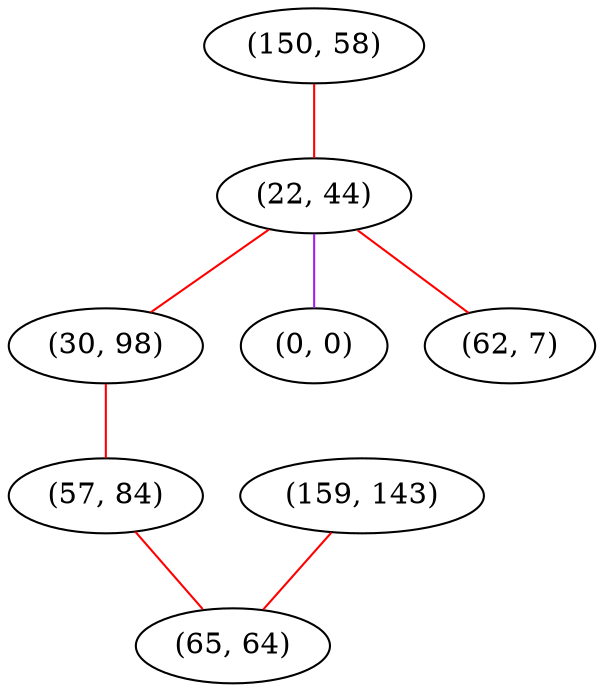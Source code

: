 graph "" {
"(150, 58)";
"(22, 44)";
"(30, 98)";
"(159, 143)";
"(0, 0)";
"(57, 84)";
"(65, 64)";
"(62, 7)";
"(150, 58)" -- "(22, 44)"  [color=red, key=0, weight=1];
"(22, 44)" -- "(30, 98)"  [color=red, key=0, weight=1];
"(22, 44)" -- "(62, 7)"  [color=red, key=0, weight=1];
"(22, 44)" -- "(0, 0)"  [color=purple, key=0, weight=4];
"(30, 98)" -- "(57, 84)"  [color=red, key=0, weight=1];
"(159, 143)" -- "(65, 64)"  [color=red, key=0, weight=1];
"(57, 84)" -- "(65, 64)"  [color=red, key=0, weight=1];
}
